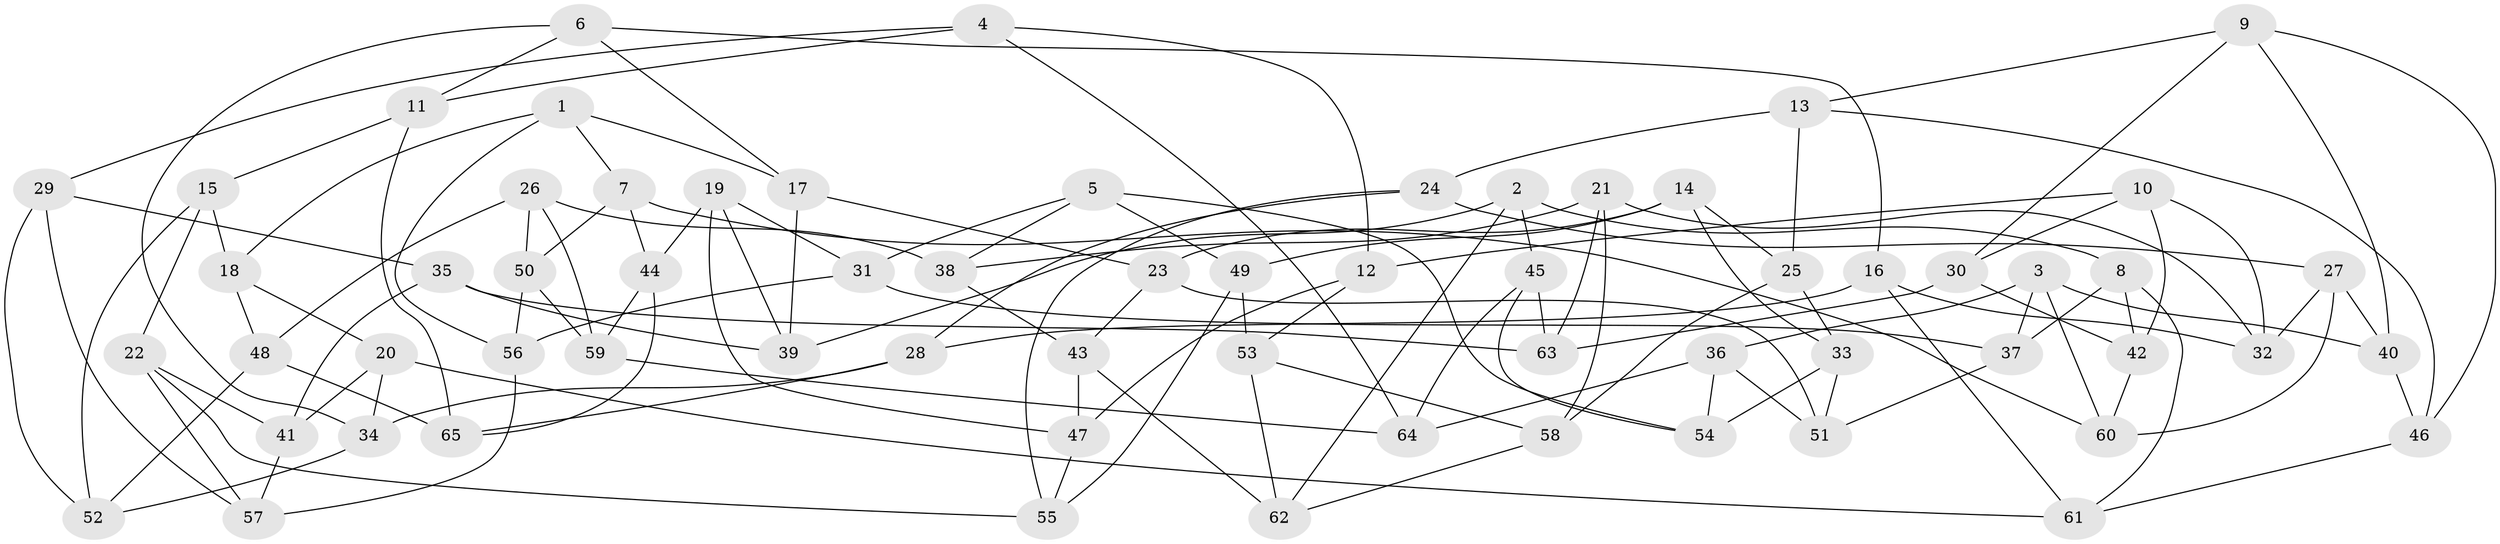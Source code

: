 // coarse degree distribution, {6: 0.35555555555555557, 4: 0.5111111111111111, 3: 0.044444444444444446, 5: 0.08888888888888889}
// Generated by graph-tools (version 1.1) at 2025/24/03/03/25 07:24:24]
// undirected, 65 vertices, 130 edges
graph export_dot {
graph [start="1"]
  node [color=gray90,style=filled];
  1;
  2;
  3;
  4;
  5;
  6;
  7;
  8;
  9;
  10;
  11;
  12;
  13;
  14;
  15;
  16;
  17;
  18;
  19;
  20;
  21;
  22;
  23;
  24;
  25;
  26;
  27;
  28;
  29;
  30;
  31;
  32;
  33;
  34;
  35;
  36;
  37;
  38;
  39;
  40;
  41;
  42;
  43;
  44;
  45;
  46;
  47;
  48;
  49;
  50;
  51;
  52;
  53;
  54;
  55;
  56;
  57;
  58;
  59;
  60;
  61;
  62;
  63;
  64;
  65;
  1 -- 56;
  1 -- 17;
  1 -- 7;
  1 -- 18;
  2 -- 8;
  2 -- 45;
  2 -- 62;
  2 -- 39;
  3 -- 60;
  3 -- 36;
  3 -- 37;
  3 -- 40;
  4 -- 12;
  4 -- 29;
  4 -- 11;
  4 -- 64;
  5 -- 31;
  5 -- 54;
  5 -- 49;
  5 -- 38;
  6 -- 16;
  6 -- 34;
  6 -- 11;
  6 -- 17;
  7 -- 60;
  7 -- 44;
  7 -- 50;
  8 -- 42;
  8 -- 61;
  8 -- 37;
  9 -- 13;
  9 -- 30;
  9 -- 46;
  9 -- 40;
  10 -- 32;
  10 -- 12;
  10 -- 42;
  10 -- 30;
  11 -- 65;
  11 -- 15;
  12 -- 53;
  12 -- 47;
  13 -- 46;
  13 -- 25;
  13 -- 24;
  14 -- 33;
  14 -- 49;
  14 -- 23;
  14 -- 25;
  15 -- 22;
  15 -- 18;
  15 -- 52;
  16 -- 32;
  16 -- 61;
  16 -- 28;
  17 -- 39;
  17 -- 23;
  18 -- 20;
  18 -- 48;
  19 -- 47;
  19 -- 44;
  19 -- 39;
  19 -- 31;
  20 -- 41;
  20 -- 61;
  20 -- 34;
  21 -- 32;
  21 -- 58;
  21 -- 38;
  21 -- 63;
  22 -- 55;
  22 -- 41;
  22 -- 57;
  23 -- 43;
  23 -- 51;
  24 -- 28;
  24 -- 55;
  24 -- 27;
  25 -- 58;
  25 -- 33;
  26 -- 38;
  26 -- 59;
  26 -- 50;
  26 -- 48;
  27 -- 60;
  27 -- 40;
  27 -- 32;
  28 -- 65;
  28 -- 34;
  29 -- 57;
  29 -- 52;
  29 -- 35;
  30 -- 42;
  30 -- 63;
  31 -- 37;
  31 -- 56;
  33 -- 51;
  33 -- 54;
  34 -- 52;
  35 -- 41;
  35 -- 39;
  35 -- 63;
  36 -- 51;
  36 -- 54;
  36 -- 64;
  37 -- 51;
  38 -- 43;
  40 -- 46;
  41 -- 57;
  42 -- 60;
  43 -- 62;
  43 -- 47;
  44 -- 59;
  44 -- 65;
  45 -- 54;
  45 -- 63;
  45 -- 64;
  46 -- 61;
  47 -- 55;
  48 -- 52;
  48 -- 65;
  49 -- 55;
  49 -- 53;
  50 -- 56;
  50 -- 59;
  53 -- 62;
  53 -- 58;
  56 -- 57;
  58 -- 62;
  59 -- 64;
}
